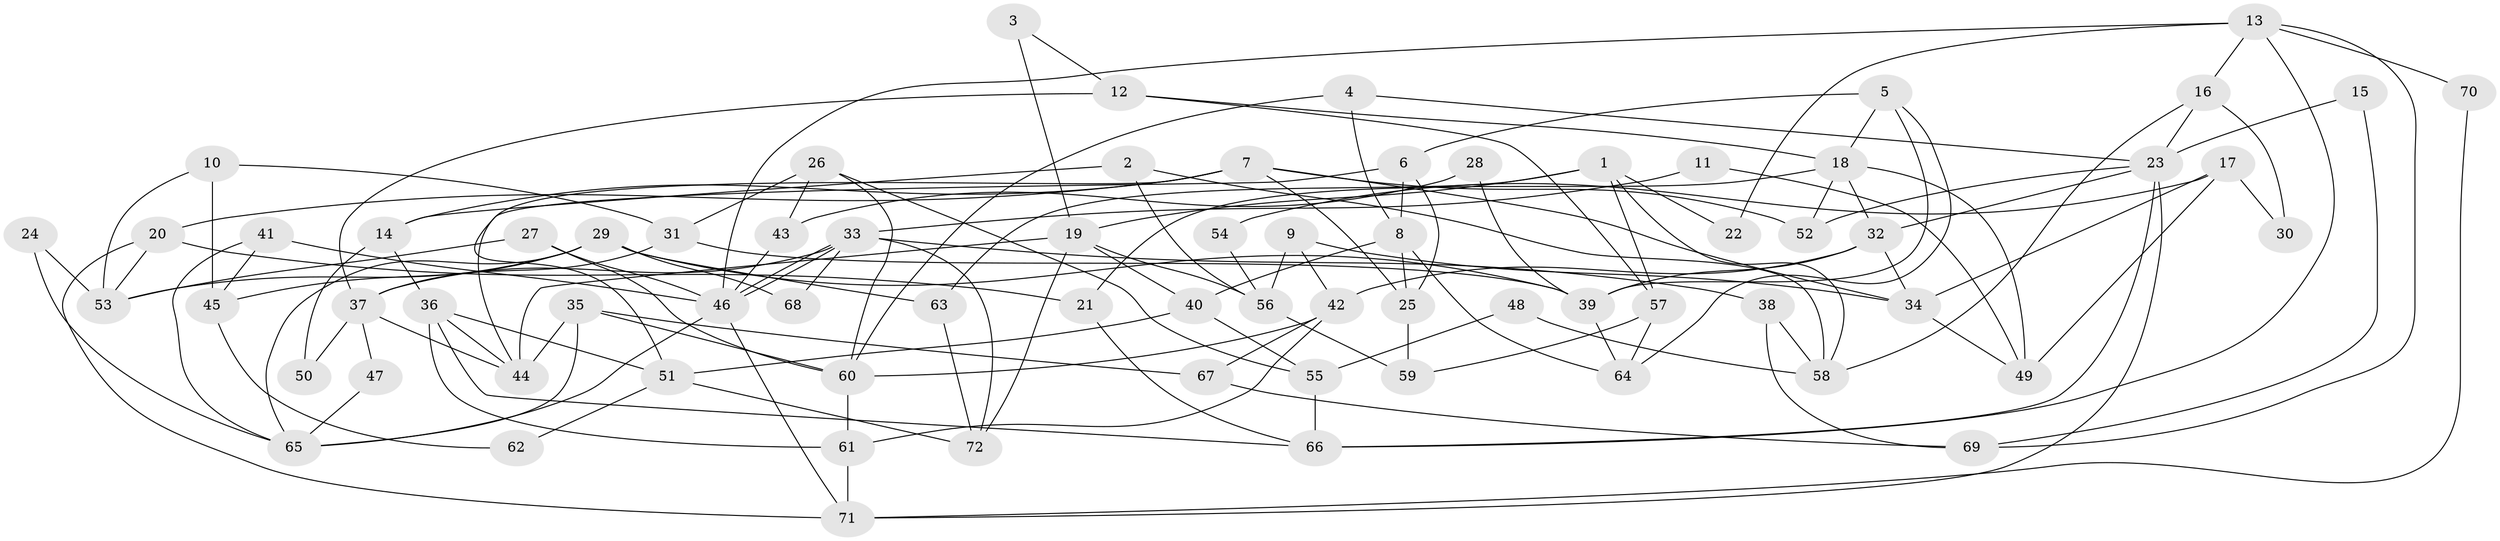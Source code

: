 // coarse degree distribution, {5: 0.13043478260869565, 6: 0.15217391304347827, 2: 0.1956521739130435, 3: 0.10869565217391304, 7: 0.08695652173913043, 9: 0.043478260869565216, 4: 0.17391304347826086, 8: 0.08695652173913043, 11: 0.021739130434782608}
// Generated by graph-tools (version 1.1) at 2025/41/03/06/25 10:41:54]
// undirected, 72 vertices, 144 edges
graph export_dot {
graph [start="1"]
  node [color=gray90,style=filled];
  1;
  2;
  3;
  4;
  5;
  6;
  7;
  8;
  9;
  10;
  11;
  12;
  13;
  14;
  15;
  16;
  17;
  18;
  19;
  20;
  21;
  22;
  23;
  24;
  25;
  26;
  27;
  28;
  29;
  30;
  31;
  32;
  33;
  34;
  35;
  36;
  37;
  38;
  39;
  40;
  41;
  42;
  43;
  44;
  45;
  46;
  47;
  48;
  49;
  50;
  51;
  52;
  53;
  54;
  55;
  56;
  57;
  58;
  59;
  60;
  61;
  62;
  63;
  64;
  65;
  66;
  67;
  68;
  69;
  70;
  71;
  72;
  1 -- 57;
  1 -- 63;
  1 -- 19;
  1 -- 22;
  1 -- 58;
  2 -- 58;
  2 -- 56;
  2 -- 14;
  3 -- 19;
  3 -- 12;
  4 -- 60;
  4 -- 23;
  4 -- 8;
  5 -- 39;
  5 -- 18;
  5 -- 6;
  5 -- 64;
  6 -- 8;
  6 -- 25;
  6 -- 44;
  7 -- 51;
  7 -- 25;
  7 -- 14;
  7 -- 20;
  7 -- 34;
  7 -- 52;
  8 -- 64;
  8 -- 25;
  8 -- 40;
  9 -- 34;
  9 -- 56;
  9 -- 42;
  10 -- 31;
  10 -- 45;
  10 -- 53;
  11 -- 33;
  11 -- 49;
  12 -- 37;
  12 -- 18;
  12 -- 57;
  13 -- 66;
  13 -- 69;
  13 -- 16;
  13 -- 22;
  13 -- 46;
  13 -- 70;
  14 -- 36;
  14 -- 50;
  15 -- 69;
  15 -- 23;
  16 -- 23;
  16 -- 30;
  16 -- 58;
  17 -- 34;
  17 -- 49;
  17 -- 30;
  17 -- 54;
  18 -- 52;
  18 -- 21;
  18 -- 32;
  18 -- 49;
  19 -- 40;
  19 -- 44;
  19 -- 56;
  19 -- 72;
  20 -- 53;
  20 -- 21;
  20 -- 71;
  21 -- 66;
  23 -- 71;
  23 -- 32;
  23 -- 52;
  23 -- 66;
  24 -- 53;
  24 -- 65;
  25 -- 59;
  26 -- 60;
  26 -- 55;
  26 -- 31;
  26 -- 43;
  27 -- 60;
  27 -- 46;
  27 -- 53;
  28 -- 39;
  28 -- 43;
  29 -- 65;
  29 -- 53;
  29 -- 39;
  29 -- 45;
  29 -- 63;
  29 -- 68;
  31 -- 39;
  31 -- 37;
  32 -- 42;
  32 -- 34;
  32 -- 39;
  33 -- 46;
  33 -- 46;
  33 -- 37;
  33 -- 38;
  33 -- 68;
  33 -- 72;
  34 -- 49;
  35 -- 44;
  35 -- 60;
  35 -- 65;
  35 -- 67;
  36 -- 44;
  36 -- 51;
  36 -- 61;
  36 -- 66;
  37 -- 44;
  37 -- 47;
  37 -- 50;
  38 -- 58;
  38 -- 69;
  39 -- 64;
  40 -- 51;
  40 -- 55;
  41 -- 46;
  41 -- 65;
  41 -- 45;
  42 -- 61;
  42 -- 60;
  42 -- 67;
  43 -- 46;
  45 -- 62;
  46 -- 65;
  46 -- 71;
  47 -- 65;
  48 -- 55;
  48 -- 58;
  51 -- 72;
  51 -- 62;
  54 -- 56;
  55 -- 66;
  56 -- 59;
  57 -- 64;
  57 -- 59;
  60 -- 61;
  61 -- 71;
  63 -- 72;
  67 -- 69;
  70 -- 71;
}
